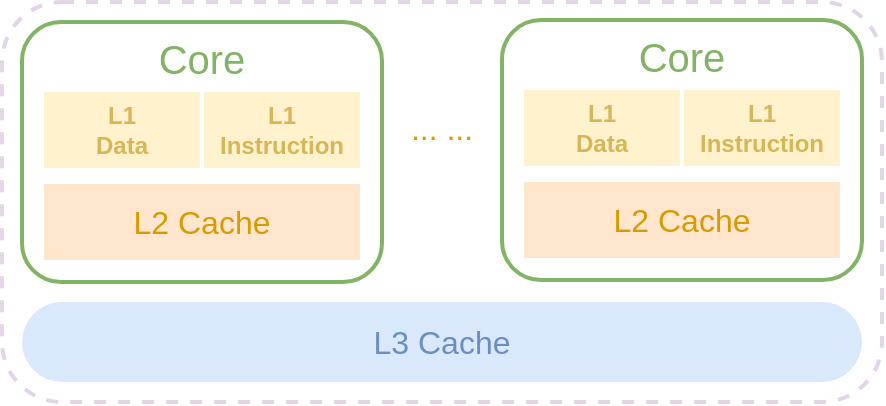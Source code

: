 <mxfile version="10.6.9" type="github"><diagram id="GOQGe0RU5Utl3Ib_7FTb" name="Page-1"><mxGraphModel dx="918" dy="616" grid="1" gridSize="10" guides="1" tooltips="1" connect="1" arrows="1" fold="1" page="1" pageScale="1" pageWidth="850" pageHeight="1100" math="0" shadow="0"><root><mxCell id="0"/><mxCell id="1" parent="0"/><mxCell id="30PzOzve4MngcD_BENGI-27" value="" style="rounded=1;whiteSpace=wrap;html=1;shadow=0;glass=0;comic=0;strokeColor=#E1D5E7;strokeWidth=2;fillColor=none;fontSize=16;align=center;dashed=1;" vertex="1" parent="1"><mxGeometry x="110" y="110" width="440" height="200" as="geometry"/></mxCell><mxCell id="30PzOzve4MngcD_BENGI-17" value="" style="group" vertex="1" connectable="0" parent="1"><mxGeometry x="120" y="120" width="180" height="130" as="geometry"/></mxCell><mxCell id="30PzOzve4MngcD_BENGI-2" value="Core" style="rounded=1;whiteSpace=wrap;html=1;fillColor=none;strokeColor=#82B366;strokeWidth=2;shadow=0;comic=0;glass=0;align=center;verticalAlign=top;fontColor=#82B366;fontSize=20;spacingBottom=0;" vertex="1" parent="30PzOzve4MngcD_BENGI-17"><mxGeometry width="180" height="130" as="geometry"/></mxCell><mxCell id="30PzOzve4MngcD_BENGI-3" value="L1 &lt;br&gt;Data" style="rounded=0;whiteSpace=wrap;html=1;fillColor=#fff2cc;strokeColor=#FFFFFF;fontColor=#D6B656;fontStyle=1;strokeWidth=2;" vertex="1" parent="30PzOzve4MngcD_BENGI-17"><mxGeometry x="10" y="34" width="80" height="40" as="geometry"/></mxCell><mxCell id="30PzOzve4MngcD_BENGI-4" value="L1 &lt;br&gt;Instruction" style="rounded=0;whiteSpace=wrap;html=1;fillColor=#fff2cc;strokeColor=#FFFFFF;fontColor=#D6B656;fontStyle=1;strokeWidth=2;" vertex="1" parent="30PzOzve4MngcD_BENGI-17"><mxGeometry x="90" y="34" width="80" height="40" as="geometry"/></mxCell><mxCell id="30PzOzve4MngcD_BENGI-5" value="L2 Cache" style="rounded=0;whiteSpace=wrap;html=1;shadow=0;glass=0;comic=0;strokeColor=#FFFFFF;strokeWidth=2;fillColor=#ffe6cc;fontSize=16;align=center;fontColor=#D79B00;" vertex="1" parent="30PzOzve4MngcD_BENGI-17"><mxGeometry x="10" y="80" width="160" height="40" as="geometry"/></mxCell><mxCell id="30PzOzve4MngcD_BENGI-18" value="" style="group" vertex="1" connectable="0" parent="1"><mxGeometry x="360" y="119" width="180" height="130" as="geometry"/></mxCell><mxCell id="30PzOzve4MngcD_BENGI-19" value="Core" style="rounded=1;whiteSpace=wrap;html=1;fillColor=none;strokeColor=#82B366;strokeWidth=2;shadow=0;comic=0;glass=0;align=center;verticalAlign=top;fontColor=#82B366;fontSize=20;spacingBottom=0;" vertex="1" parent="30PzOzve4MngcD_BENGI-18"><mxGeometry width="180" height="130" as="geometry"/></mxCell><mxCell id="30PzOzve4MngcD_BENGI-20" value="L1 &lt;br&gt;Data" style="rounded=0;whiteSpace=wrap;html=1;fillColor=#fff2cc;strokeColor=#FFFFFF;fontColor=#D6B656;fontStyle=1;strokeWidth=2;" vertex="1" parent="30PzOzve4MngcD_BENGI-18"><mxGeometry x="10" y="34" width="80" height="40" as="geometry"/></mxCell><mxCell id="30PzOzve4MngcD_BENGI-21" value="L1 &lt;br&gt;Instruction" style="rounded=0;whiteSpace=wrap;html=1;fillColor=#fff2cc;strokeColor=#FFFFFF;fontColor=#D6B656;fontStyle=1;strokeWidth=2;" vertex="1" parent="30PzOzve4MngcD_BENGI-18"><mxGeometry x="90" y="34" width="80" height="40" as="geometry"/></mxCell><mxCell id="30PzOzve4MngcD_BENGI-22" value="L2 Cache" style="rounded=0;whiteSpace=wrap;html=1;shadow=0;glass=0;comic=0;strokeColor=#FFFFFF;strokeWidth=2;fillColor=#ffe6cc;fontSize=16;align=center;fontColor=#D79B00;" vertex="1" parent="30PzOzve4MngcD_BENGI-18"><mxGeometry x="10" y="80" width="160" height="40" as="geometry"/></mxCell><mxCell id="30PzOzve4MngcD_BENGI-23" value="... ..." style="text;html=1;strokeColor=none;fillColor=none;align=center;verticalAlign=middle;whiteSpace=wrap;rounded=0;shadow=0;glass=0;comic=0;fontSize=16;fontColor=#D79B00;" vertex="1" parent="1"><mxGeometry x="310" y="163" width="40" height="20" as="geometry"/></mxCell><mxCell id="30PzOzve4MngcD_BENGI-25" value="L3 Cache" style="rounded=1;whiteSpace=wrap;html=1;shadow=0;glass=0;comic=0;strokeColor=none;strokeWidth=2;fillColor=#dae8fc;fontSize=16;align=center;fontColor=#6C8EBF;arcSize=50;" vertex="1" parent="1"><mxGeometry x="120" y="260" width="420" height="40" as="geometry"/></mxCell></root></mxGraphModel></diagram></mxfile>